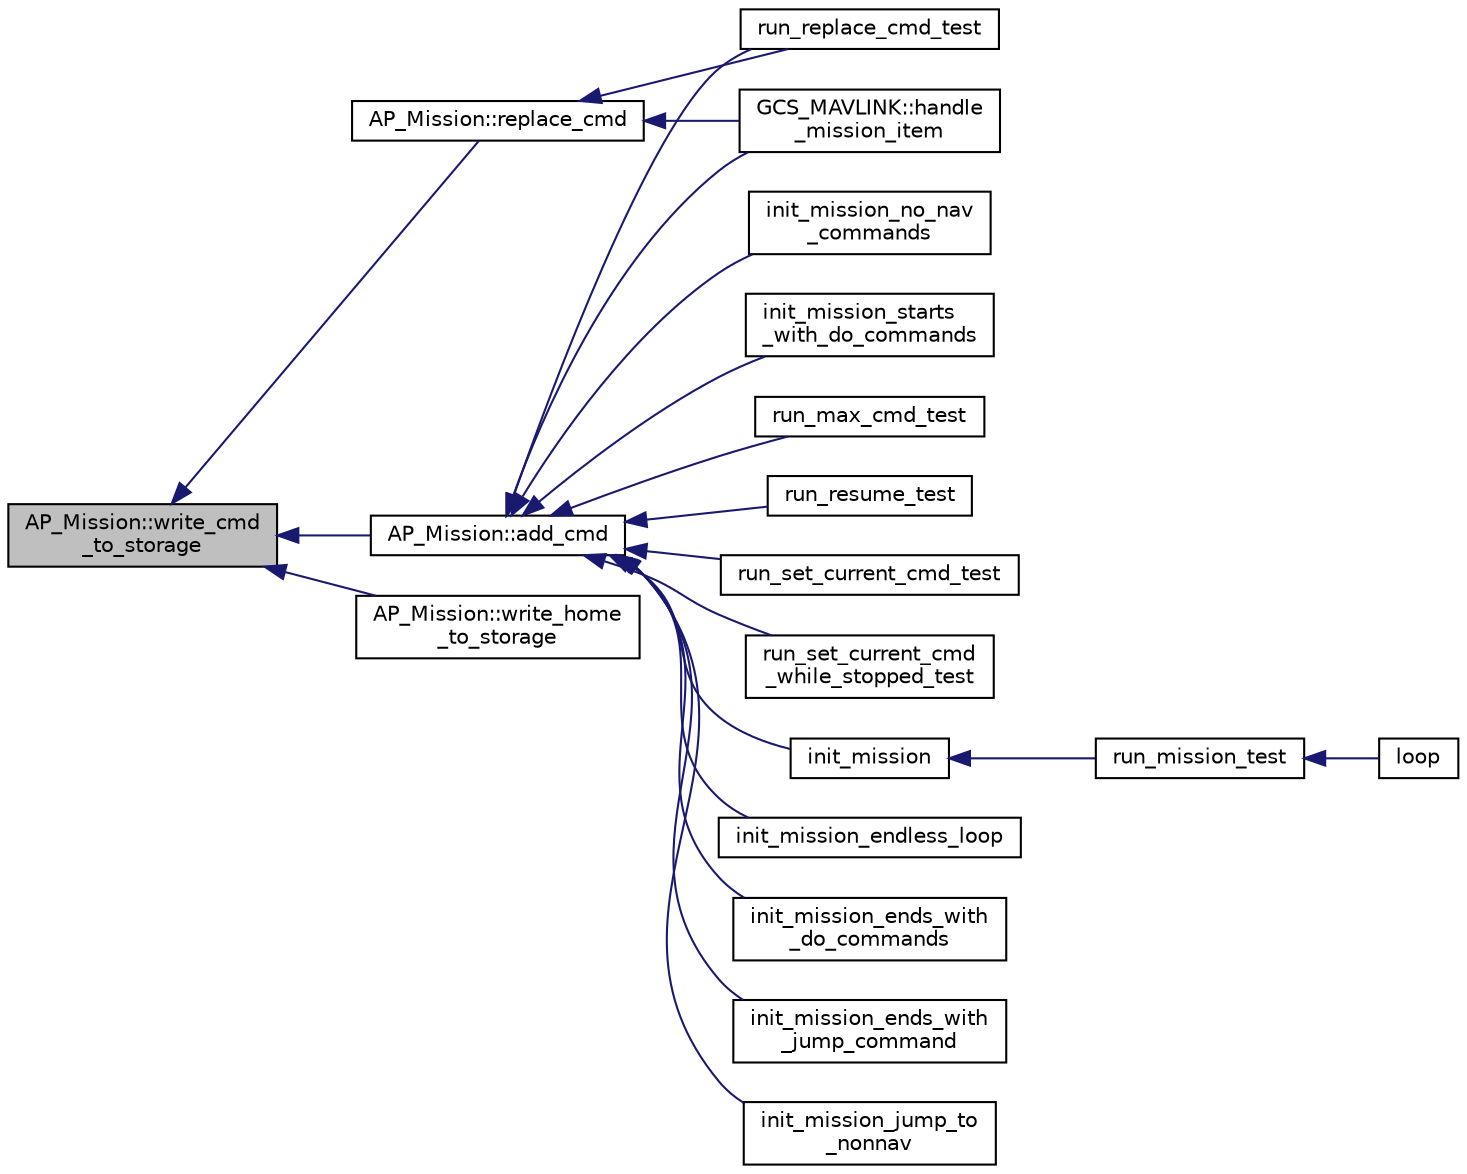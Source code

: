 digraph "AP_Mission::write_cmd_to_storage"
{
 // INTERACTIVE_SVG=YES
  edge [fontname="Helvetica",fontsize="10",labelfontname="Helvetica",labelfontsize="10"];
  node [fontname="Helvetica",fontsize="10",shape=record];
  rankdir="LR";
  Node1 [label="AP_Mission::write_cmd\l_to_storage",height=0.2,width=0.4,color="black", fillcolor="grey75", style="filled" fontcolor="black"];
  Node1 -> Node2 [dir="back",color="midnightblue",fontsize="10",style="solid",fontname="Helvetica"];
  Node2 [label="AP_Mission::add_cmd",height=0.2,width=0.4,color="black", fillcolor="white", style="filled",URL="$classAP__Mission.html#ac4c73bdc284bb26ca56cd8253d6c3cdd"];
  Node2 -> Node3 [dir="back",color="midnightblue",fontsize="10",style="solid",fontname="Helvetica"];
  Node3 [label="GCS_MAVLINK::handle\l_mission_item",height=0.2,width=0.4,color="black", fillcolor="white", style="filled",URL="$classGCS__MAVLINK.html#a143a91427102a9aea995d10bad67f435"];
  Node2 -> Node4 [dir="back",color="midnightblue",fontsize="10",style="solid",fontname="Helvetica"];
  Node4 [label="init_mission",height=0.2,width=0.4,color="black", fillcolor="white", style="filled",URL="$AP__Mission__test_8pde.html#a5d77c673d18725f07d497cd10ec5366d"];
  Node4 -> Node5 [dir="back",color="midnightblue",fontsize="10",style="solid",fontname="Helvetica"];
  Node5 [label="run_mission_test",height=0.2,width=0.4,color="black", fillcolor="white", style="filled",URL="$AP__Mission__test_8pde.html#a52918e058fa06c68b87cc74205dda142"];
  Node5 -> Node6 [dir="back",color="midnightblue",fontsize="10",style="solid",fontname="Helvetica"];
  Node6 [label="loop",height=0.2,width=0.4,color="black", fillcolor="white", style="filled",URL="$AP__Mission__test_8pde.html#a0b33edabd7f1c4e4a0bf32c67269be2f"];
  Node2 -> Node7 [dir="back",color="midnightblue",fontsize="10",style="solid",fontname="Helvetica"];
  Node7 [label="init_mission_endless_loop",height=0.2,width=0.4,color="black", fillcolor="white", style="filled",URL="$AP__Mission__test_8pde.html#a01fd66d072d1248158b6a5110374e368"];
  Node2 -> Node8 [dir="back",color="midnightblue",fontsize="10",style="solid",fontname="Helvetica"];
  Node8 [label="init_mission_ends_with\l_do_commands",height=0.2,width=0.4,color="black", fillcolor="white", style="filled",URL="$AP__Mission__test_8pde.html#ab55ab42234c70d3f5c798c1d769d83dc"];
  Node2 -> Node9 [dir="back",color="midnightblue",fontsize="10",style="solid",fontname="Helvetica"];
  Node9 [label="init_mission_ends_with\l_jump_command",height=0.2,width=0.4,color="black", fillcolor="white", style="filled",URL="$AP__Mission__test_8pde.html#a293c60273b64fa0f0fef49604b97ffc6"];
  Node2 -> Node10 [dir="back",color="midnightblue",fontsize="10",style="solid",fontname="Helvetica"];
  Node10 [label="init_mission_jump_to\l_nonnav",height=0.2,width=0.4,color="black", fillcolor="white", style="filled",URL="$AP__Mission__test_8pde.html#a607366ee3e161a3f9a22e154ab2eb198"];
  Node2 -> Node11 [dir="back",color="midnightblue",fontsize="10",style="solid",fontname="Helvetica"];
  Node11 [label="init_mission_no_nav\l_commands",height=0.2,width=0.4,color="black", fillcolor="white", style="filled",URL="$AP__Mission__test_8pde.html#a1f3bf996f49828465f1b398118eff2c0"];
  Node2 -> Node12 [dir="back",color="midnightblue",fontsize="10",style="solid",fontname="Helvetica"];
  Node12 [label="init_mission_starts\l_with_do_commands",height=0.2,width=0.4,color="black", fillcolor="white", style="filled",URL="$AP__Mission__test_8pde.html#aa30f318cd5b5252154697eaeeacffb47"];
  Node2 -> Node13 [dir="back",color="midnightblue",fontsize="10",style="solid",fontname="Helvetica"];
  Node13 [label="run_max_cmd_test",height=0.2,width=0.4,color="black", fillcolor="white", style="filled",URL="$AP__Mission__test_8pde.html#a8626293ce3369cd6649e38b329e52ac3"];
  Node2 -> Node14 [dir="back",color="midnightblue",fontsize="10",style="solid",fontname="Helvetica"];
  Node14 [label="run_replace_cmd_test",height=0.2,width=0.4,color="black", fillcolor="white", style="filled",URL="$AP__Mission__test_8pde.html#a6f9b146691fc508edb7ff3c6be2c3dfc"];
  Node2 -> Node15 [dir="back",color="midnightblue",fontsize="10",style="solid",fontname="Helvetica"];
  Node15 [label="run_resume_test",height=0.2,width=0.4,color="black", fillcolor="white", style="filled",URL="$AP__Mission__test_8pde.html#a13b076b46de100742c7bab1a8f5c0661"];
  Node2 -> Node16 [dir="back",color="midnightblue",fontsize="10",style="solid",fontname="Helvetica"];
  Node16 [label="run_set_current_cmd_test",height=0.2,width=0.4,color="black", fillcolor="white", style="filled",URL="$AP__Mission__test_8pde.html#a184ed3ddbf16eecc3c9176074098c125"];
  Node2 -> Node17 [dir="back",color="midnightblue",fontsize="10",style="solid",fontname="Helvetica"];
  Node17 [label="run_set_current_cmd\l_while_stopped_test",height=0.2,width=0.4,color="black", fillcolor="white", style="filled",URL="$AP__Mission__test_8pde.html#a940853f9fdd2bd926e8521828b2ee749"];
  Node1 -> Node18 [dir="back",color="midnightblue",fontsize="10",style="solid",fontname="Helvetica"];
  Node18 [label="AP_Mission::replace_cmd",height=0.2,width=0.4,color="black", fillcolor="white", style="filled",URL="$classAP__Mission.html#ab3d1b5b313866063e8318ed4f6fc81ff"];
  Node18 -> Node3 [dir="back",color="midnightblue",fontsize="10",style="solid",fontname="Helvetica"];
  Node18 -> Node14 [dir="back",color="midnightblue",fontsize="10",style="solid",fontname="Helvetica"];
  Node1 -> Node19 [dir="back",color="midnightblue",fontsize="10",style="solid",fontname="Helvetica"];
  Node19 [label="AP_Mission::write_home\l_to_storage",height=0.2,width=0.4,color="black", fillcolor="white", style="filled",URL="$classAP__Mission.html#a61244abc77366c7d3bff1cf4e23c7e77"];
}
